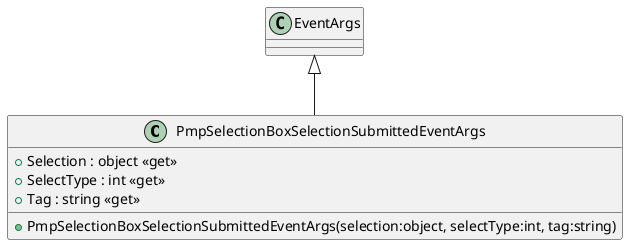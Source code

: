 @startuml
class PmpSelectionBoxSelectionSubmittedEventArgs {
    + PmpSelectionBoxSelectionSubmittedEventArgs(selection:object, selectType:int, tag:string)
    + Selection : object <<get>>
    + SelectType : int <<get>>
    + Tag : string <<get>>
}
EventArgs <|-- PmpSelectionBoxSelectionSubmittedEventArgs
@enduml
